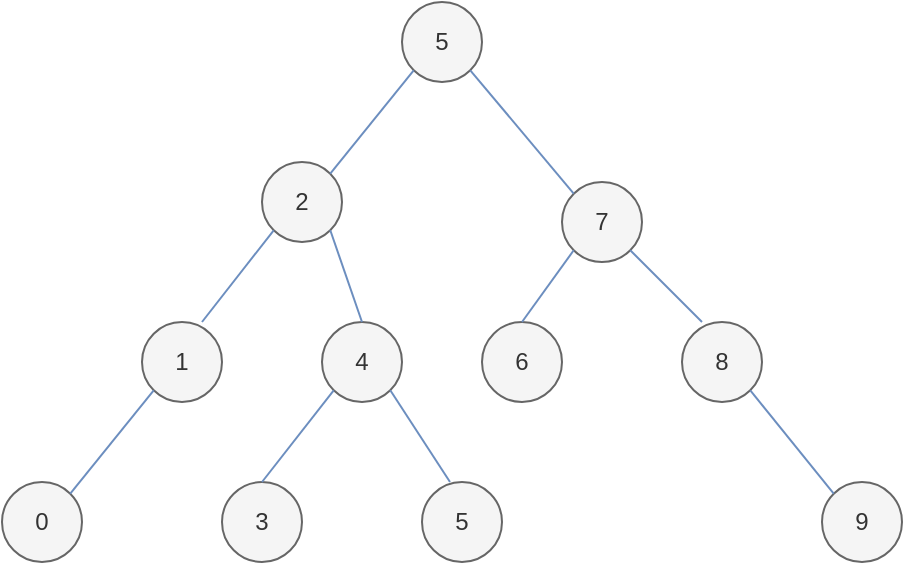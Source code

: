 <mxfile version="12.3.2" type="device" pages="1"><diagram id="o8benUu7Avsl05LBaFSA" name="Page-1"><mxGraphModel dx="946" dy="592" grid="1" gridSize="10" guides="1" tooltips="1" connect="1" arrows="1" fold="1" page="1" pageScale="1" pageWidth="827" pageHeight="1169" math="0" shadow="0"><root><mxCell id="0"/><mxCell id="1" parent="0"/><mxCell id="d5WMWO-kSCVzc7epDhzn-1" value="5" style="ellipse;whiteSpace=wrap;html=1;aspect=fixed;fillColor=#f5f5f5;strokeColor=#666666;fontColor=#333333;" vertex="1" parent="1"><mxGeometry x="360" y="80" width="40" height="40" as="geometry"/></mxCell><mxCell id="d5WMWO-kSCVzc7epDhzn-2" value="2" style="ellipse;whiteSpace=wrap;html=1;aspect=fixed;fillColor=#f5f5f5;strokeColor=#666666;fontColor=#333333;" vertex="1" parent="1"><mxGeometry x="290" y="160" width="40" height="40" as="geometry"/></mxCell><mxCell id="d5WMWO-kSCVzc7epDhzn-3" value="7" style="ellipse;whiteSpace=wrap;html=1;aspect=fixed;fillColor=#f5f5f5;strokeColor=#666666;fontColor=#333333;" vertex="1" parent="1"><mxGeometry x="440" y="170" width="40" height="40" as="geometry"/></mxCell><mxCell id="d5WMWO-kSCVzc7epDhzn-4" value="1" style="ellipse;whiteSpace=wrap;html=1;aspect=fixed;fillColor=#f5f5f5;strokeColor=#666666;fontColor=#333333;" vertex="1" parent="1"><mxGeometry x="230" y="240" width="40" height="40" as="geometry"/></mxCell><mxCell id="d5WMWO-kSCVzc7epDhzn-5" value="4" style="ellipse;whiteSpace=wrap;html=1;aspect=fixed;fillColor=#f5f5f5;strokeColor=#666666;fontColor=#333333;" vertex="1" parent="1"><mxGeometry x="320" y="240" width="40" height="40" as="geometry"/></mxCell><mxCell id="d5WMWO-kSCVzc7epDhzn-6" value="3" style="ellipse;whiteSpace=wrap;html=1;aspect=fixed;fillColor=#f5f5f5;strokeColor=#666666;fontColor=#333333;" vertex="1" parent="1"><mxGeometry x="270" y="320" width="40" height="40" as="geometry"/></mxCell><mxCell id="d5WMWO-kSCVzc7epDhzn-7" value="0" style="ellipse;whiteSpace=wrap;html=1;aspect=fixed;fillColor=#f5f5f5;strokeColor=#666666;fontColor=#333333;" vertex="1" parent="1"><mxGeometry x="160" y="320" width="40" height="40" as="geometry"/></mxCell><mxCell id="d5WMWO-kSCVzc7epDhzn-8" value="" style="endArrow=none;html=1;entryX=0;entryY=1;entryDx=0;entryDy=0;exitX=1;exitY=0;exitDx=0;exitDy=0;fillColor=#dae8fc;strokeColor=#6c8ebf;" edge="1" parent="1" source="d5WMWO-kSCVzc7epDhzn-2" target="d5WMWO-kSCVzc7epDhzn-1"><mxGeometry width="50" height="50" relative="1" as="geometry"><mxPoint x="310" y="160" as="sourcePoint"/><mxPoint x="310" y="90" as="targetPoint"/></mxGeometry></mxCell><mxCell id="d5WMWO-kSCVzc7epDhzn-9" value="6" style="ellipse;whiteSpace=wrap;html=1;aspect=fixed;fillColor=#f5f5f5;strokeColor=#666666;fontColor=#333333;" vertex="1" parent="1"><mxGeometry x="400" y="240" width="40" height="40" as="geometry"/></mxCell><mxCell id="d5WMWO-kSCVzc7epDhzn-10" value="8" style="ellipse;whiteSpace=wrap;html=1;aspect=fixed;fillColor=#f5f5f5;strokeColor=#666666;fontColor=#333333;" vertex="1" parent="1"><mxGeometry x="500" y="240" width="40" height="40" as="geometry"/></mxCell><mxCell id="d5WMWO-kSCVzc7epDhzn-11" value="5" style="ellipse;whiteSpace=wrap;html=1;aspect=fixed;fillColor=#f5f5f5;strokeColor=#666666;fontColor=#333333;" vertex="1" parent="1"><mxGeometry x="370" y="320" width="40" height="40" as="geometry"/></mxCell><mxCell id="d5WMWO-kSCVzc7epDhzn-12" value="9" style="ellipse;whiteSpace=wrap;html=1;aspect=fixed;fillColor=#f5f5f5;strokeColor=#666666;fontColor=#333333;" vertex="1" parent="1"><mxGeometry x="570" y="320" width="40" height="40" as="geometry"/></mxCell><mxCell id="d5WMWO-kSCVzc7epDhzn-13" value="" style="endArrow=none;html=1;entryX=0;entryY=1;entryDx=0;entryDy=0;fillColor=#dae8fc;strokeColor=#6c8ebf;" edge="1" parent="1" target="d5WMWO-kSCVzc7epDhzn-2"><mxGeometry width="50" height="50" relative="1" as="geometry"><mxPoint x="260" y="240" as="sourcePoint"/><mxPoint x="210" y="160" as="targetPoint"/></mxGeometry></mxCell><mxCell id="d5WMWO-kSCVzc7epDhzn-15" value="" style="endArrow=none;html=1;entryX=0;entryY=1;entryDx=0;entryDy=0;exitX=1;exitY=0;exitDx=0;exitDy=0;fillColor=#dae8fc;strokeColor=#6c8ebf;" edge="1" parent="1" source="d5WMWO-kSCVzc7epDhzn-7" target="d5WMWO-kSCVzc7epDhzn-4"><mxGeometry width="50" height="50" relative="1" as="geometry"><mxPoint x="150" y="280" as="sourcePoint"/><mxPoint x="200" y="230" as="targetPoint"/></mxGeometry></mxCell><mxCell id="d5WMWO-kSCVzc7epDhzn-16" value="" style="endArrow=none;html=1;exitX=0.5;exitY=0;exitDx=0;exitDy=0;entryX=1;entryY=1;entryDx=0;entryDy=0;fillColor=#dae8fc;strokeColor=#6c8ebf;" edge="1" parent="1" source="d5WMWO-kSCVzc7epDhzn-5" target="d5WMWO-kSCVzc7epDhzn-2"><mxGeometry width="50" height="50" relative="1" as="geometry"><mxPoint x="200" y="140" as="sourcePoint"/><mxPoint x="250" y="90" as="targetPoint"/></mxGeometry></mxCell><mxCell id="d5WMWO-kSCVzc7epDhzn-17" value="" style="endArrow=none;html=1;entryX=1;entryY=1;entryDx=0;entryDy=0;exitX=0.35;exitY=0;exitDx=0;exitDy=0;exitPerimeter=0;fillColor=#dae8fc;strokeColor=#6c8ebf;" edge="1" parent="1" source="d5WMWO-kSCVzc7epDhzn-11" target="d5WMWO-kSCVzc7epDhzn-5"><mxGeometry width="50" height="50" relative="1" as="geometry"><mxPoint x="140" y="240" as="sourcePoint"/><mxPoint x="190" y="190" as="targetPoint"/></mxGeometry></mxCell><mxCell id="d5WMWO-kSCVzc7epDhzn-18" value="" style="endArrow=none;html=1;entryX=0;entryY=1;entryDx=0;entryDy=0;fillColor=#dae8fc;strokeColor=#6c8ebf;exitX=0.5;exitY=0;exitDx=0;exitDy=0;" edge="1" parent="1" source="d5WMWO-kSCVzc7epDhzn-6" target="d5WMWO-kSCVzc7epDhzn-5"><mxGeometry width="50" height="50" relative="1" as="geometry"><mxPoint x="290" y="320" as="sourcePoint"/><mxPoint x="170" y="180" as="targetPoint"/></mxGeometry></mxCell><mxCell id="d5WMWO-kSCVzc7epDhzn-19" value="" style="endArrow=none;html=1;exitX=1;exitY=1;exitDx=0;exitDy=0;entryX=0;entryY=0;entryDx=0;entryDy=0;fillColor=#dae8fc;strokeColor=#6c8ebf;" edge="1" parent="1" source="d5WMWO-kSCVzc7epDhzn-1" target="d5WMWO-kSCVzc7epDhzn-3"><mxGeometry width="50" height="50" relative="1" as="geometry"><mxPoint x="510" y="140" as="sourcePoint"/><mxPoint x="560" y="90" as="targetPoint"/></mxGeometry></mxCell><mxCell id="d5WMWO-kSCVzc7epDhzn-20" value="" style="endArrow=none;html=1;entryX=1;entryY=1;entryDx=0;entryDy=0;exitX=0.25;exitY=0;exitDx=0;exitDy=0;exitPerimeter=0;fillColor=#dae8fc;strokeColor=#6c8ebf;" edge="1" parent="1" source="d5WMWO-kSCVzc7epDhzn-10" target="d5WMWO-kSCVzc7epDhzn-3"><mxGeometry width="50" height="50" relative="1" as="geometry"><mxPoint x="620" y="240" as="sourcePoint"/><mxPoint x="670" y="190" as="targetPoint"/></mxGeometry></mxCell><mxCell id="d5WMWO-kSCVzc7epDhzn-21" value="" style="endArrow=none;html=1;exitX=1;exitY=1;exitDx=0;exitDy=0;entryX=0;entryY=0;entryDx=0;entryDy=0;fillColor=#dae8fc;strokeColor=#6c8ebf;" edge="1" parent="1" source="d5WMWO-kSCVzc7epDhzn-10" target="d5WMWO-kSCVzc7epDhzn-12"><mxGeometry width="50" height="50" relative="1" as="geometry"><mxPoint x="620" y="290" as="sourcePoint"/><mxPoint x="670" y="240" as="targetPoint"/></mxGeometry></mxCell><mxCell id="d5WMWO-kSCVzc7epDhzn-22" value="" style="endArrow=none;html=1;exitX=0.5;exitY=0;exitDx=0;exitDy=0;entryX=0;entryY=1;entryDx=0;entryDy=0;fillColor=#dae8fc;strokeColor=#6c8ebf;" edge="1" parent="1" source="d5WMWO-kSCVzc7epDhzn-9" target="d5WMWO-kSCVzc7epDhzn-3"><mxGeometry width="50" height="50" relative="1" as="geometry"><mxPoint x="540" y="220" as="sourcePoint"/><mxPoint x="590" y="170" as="targetPoint"/></mxGeometry></mxCell></root></mxGraphModel></diagram></mxfile>